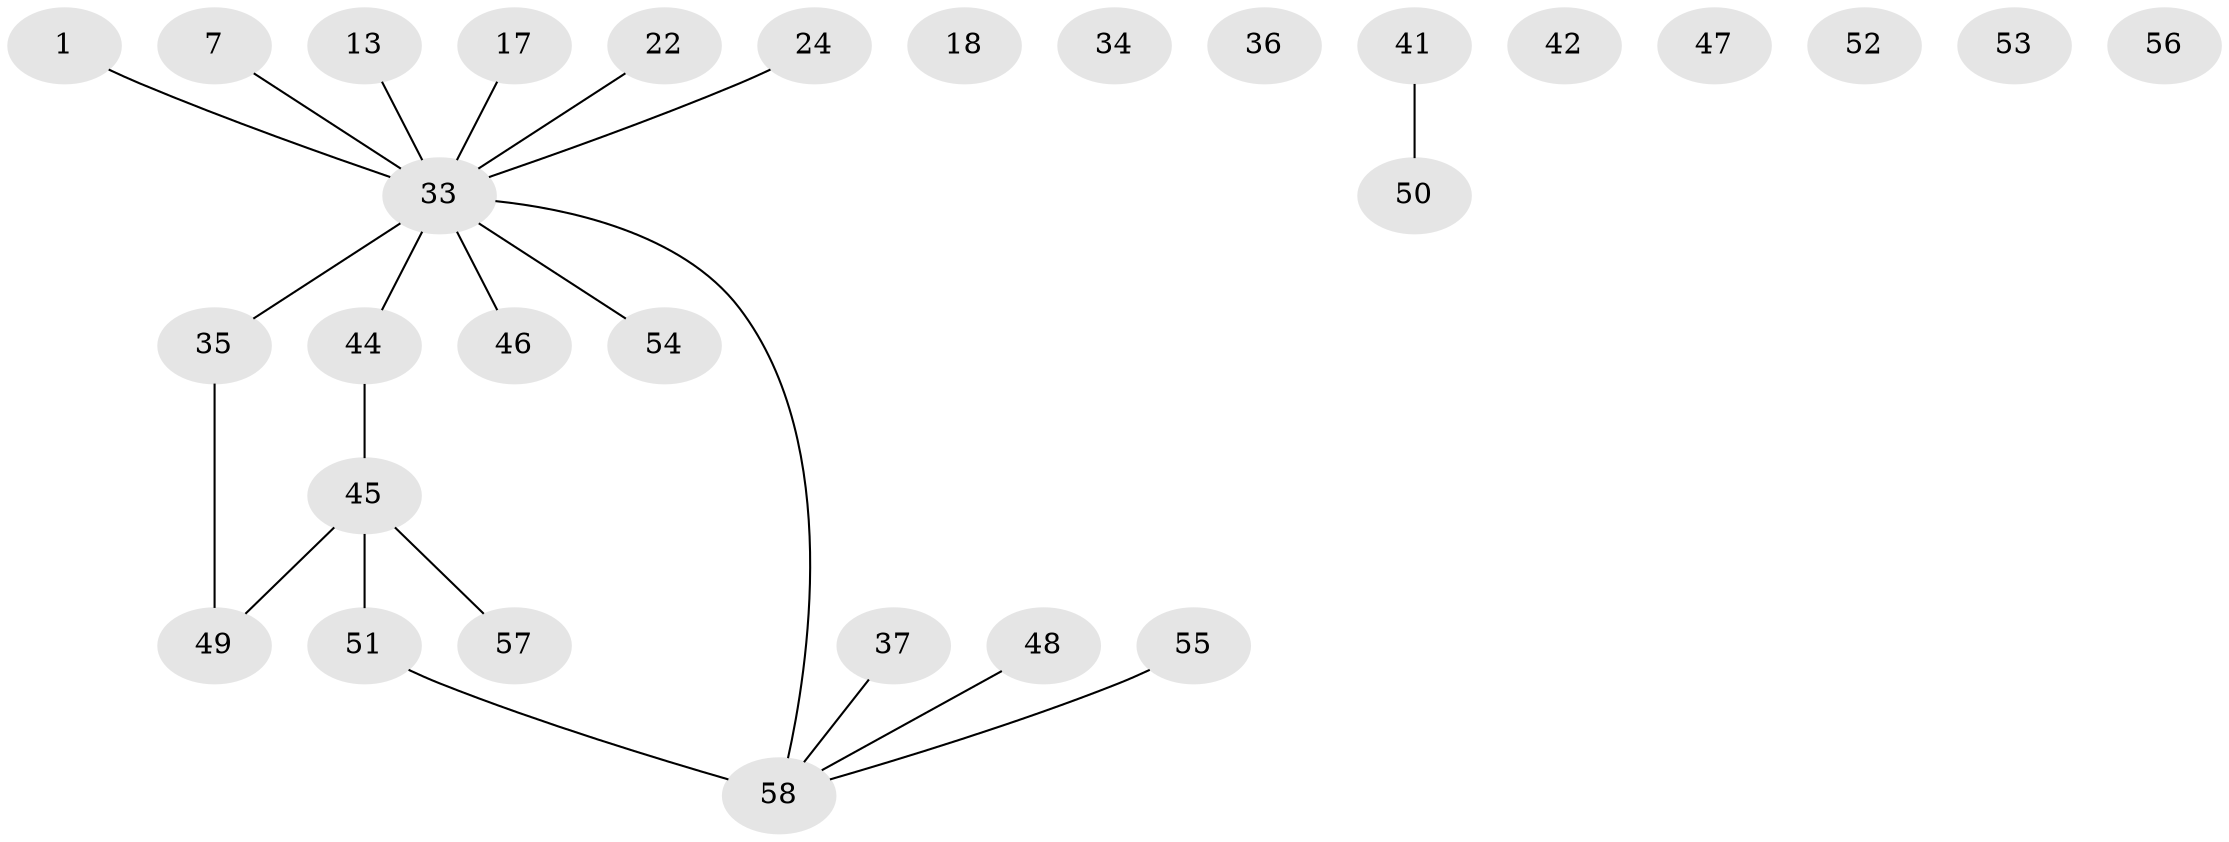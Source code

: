 // original degree distribution, {1: 0.3448275862068966, 2: 0.25862068965517243, 3: 0.13793103448275862, 6: 0.017241379310344827, 4: 0.10344827586206896, 0: 0.10344827586206896, 5: 0.034482758620689655}
// Generated by graph-tools (version 1.1) at 2025/40/03/09/25 04:40:15]
// undirected, 29 vertices, 21 edges
graph export_dot {
graph [start="1"]
  node [color=gray90,style=filled];
  1;
  7;
  13;
  17 [super="+6"];
  18;
  22;
  24 [super="+9"];
  33 [super="+3+26+25+32+29"];
  34;
  35 [super="+27+4"];
  36;
  37;
  41;
  42;
  44;
  45;
  46 [super="+8+39"];
  47 [super="+30"];
  48;
  49;
  50;
  51;
  52 [super="+16"];
  53;
  54;
  55;
  56;
  57;
  58 [super="+43+40+28"];
  1 -- 33;
  7 -- 33 [weight=2];
  13 -- 33;
  17 -- 33 [weight=2];
  22 -- 33;
  24 -- 33;
  33 -- 35 [weight=4];
  33 -- 44;
  33 -- 54;
  33 -- 58 [weight=3];
  33 -- 46;
  35 -- 49;
  37 -- 58;
  41 -- 50;
  44 -- 45;
  45 -- 49;
  45 -- 51;
  45 -- 57;
  48 -- 58;
  51 -- 58;
  55 -- 58;
}
